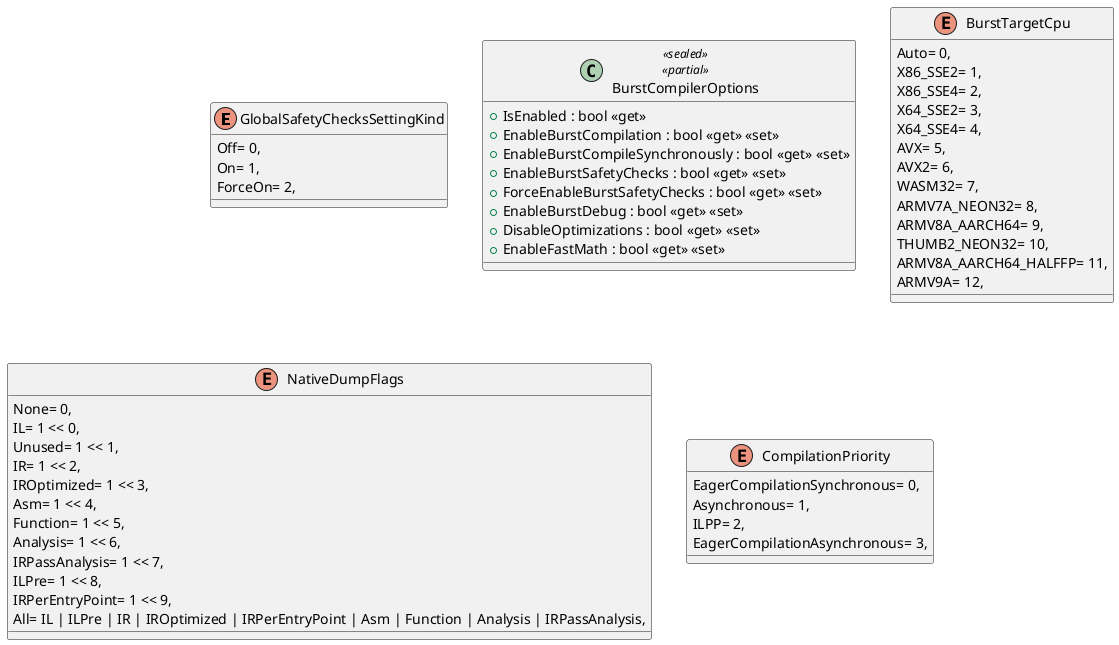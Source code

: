 @startuml
enum GlobalSafetyChecksSettingKind {
    Off= 0,
    On= 1,
    ForceOn= 2,
}
class BurstCompilerOptions <<sealed>> <<partial>> {
    + IsEnabled : bool <<get>>
    + EnableBurstCompilation : bool <<get>> <<set>>
    + EnableBurstCompileSynchronously : bool <<get>> <<set>>
    + EnableBurstSafetyChecks : bool <<get>> <<set>>
    + ForceEnableBurstSafetyChecks : bool <<get>> <<set>>
    + EnableBurstDebug : bool <<get>> <<set>>
    + DisableOptimizations : bool <<get>> <<set>>
    + EnableFastMath : bool <<get>> <<set>>
}
enum BurstTargetCpu {
    Auto= 0,
    X86_SSE2= 1,
    X86_SSE4= 2,
    X64_SSE2= 3,
    X64_SSE4= 4,
    AVX= 5,
    AVX2= 6,
    WASM32= 7,
    ARMV7A_NEON32= 8,
    ARMV8A_AARCH64= 9,
    THUMB2_NEON32= 10,
    ARMV8A_AARCH64_HALFFP= 11,
    ARMV9A= 12,
}
enum NativeDumpFlags {
    None= 0,
    IL= 1 << 0,
    Unused= 1 << 1,
    IR= 1 << 2,
    IROptimized= 1 << 3,
    Asm= 1 << 4,
    Function= 1 << 5,
    Analysis= 1 << 6,
    IRPassAnalysis= 1 << 7,
    ILPre= 1 << 8,
    IRPerEntryPoint= 1 << 9,
    All= IL | ILPre | IR | IROptimized | IRPerEntryPoint | Asm | Function | Analysis | IRPassAnalysis,
}
enum CompilationPriority {
    EagerCompilationSynchronous= 0,
    Asynchronous= 1,
    ILPP= 2,
    EagerCompilationAsynchronous= 3,
}
@enduml

